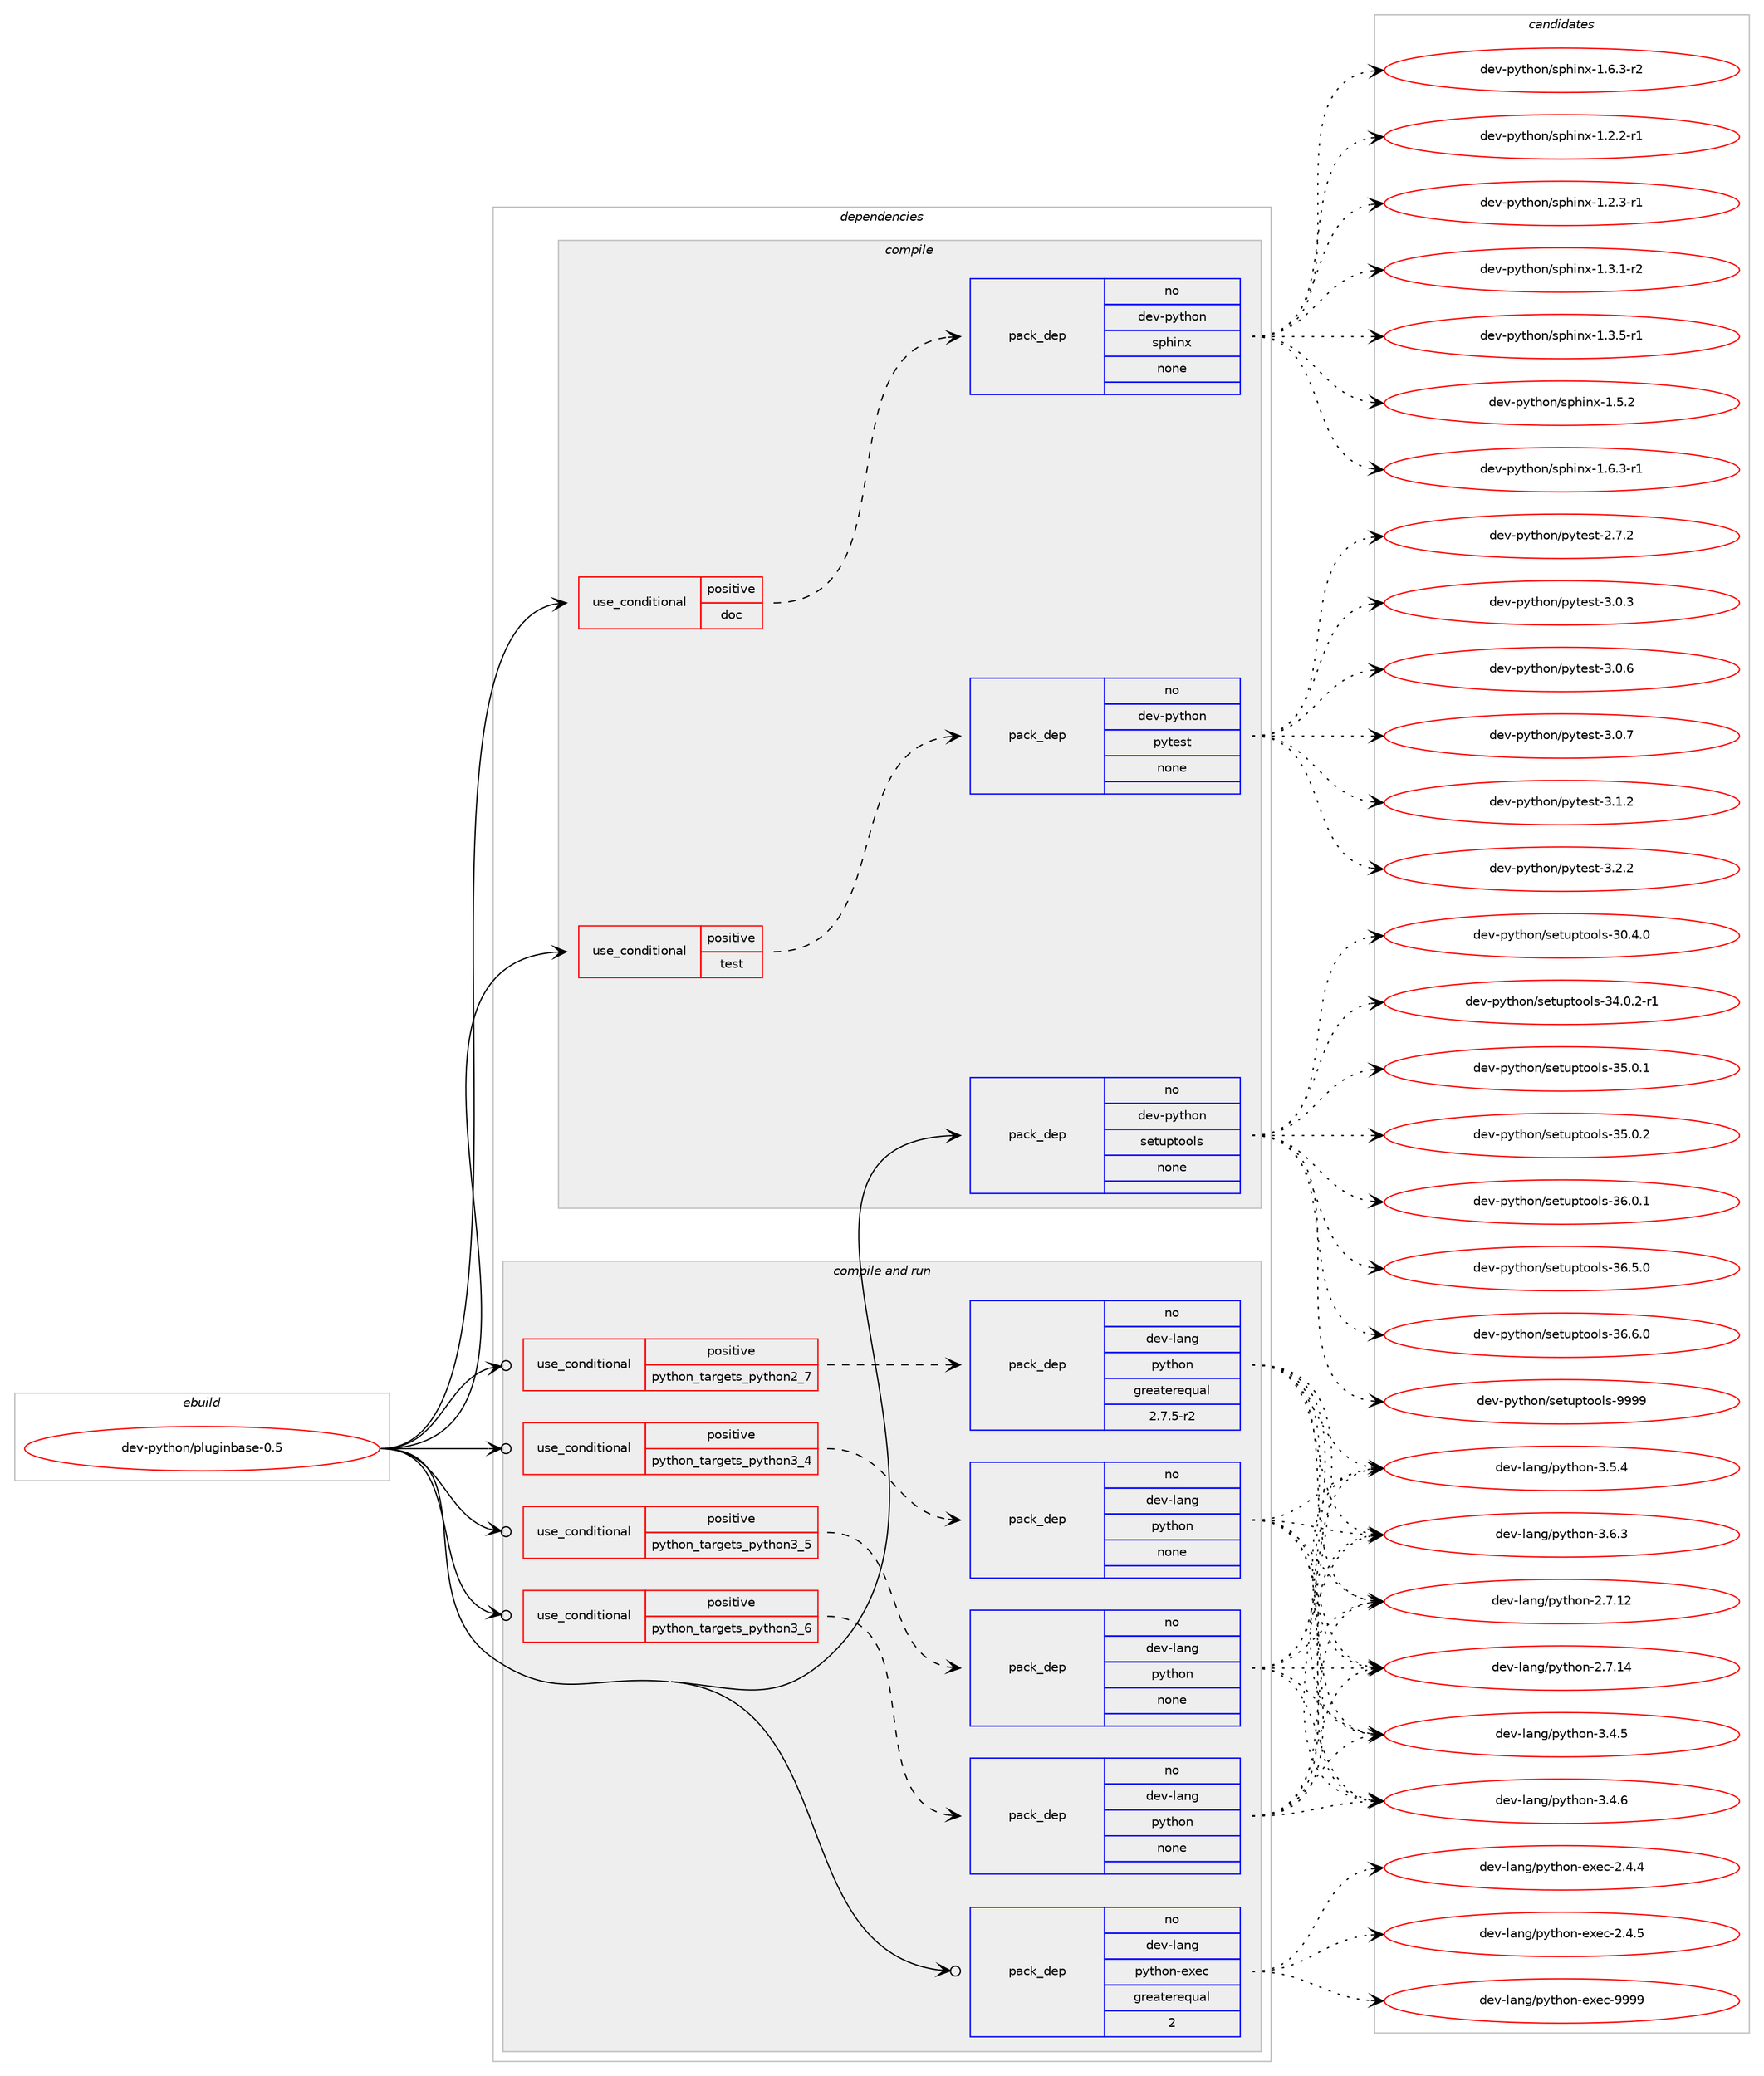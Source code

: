 digraph prolog {

# *************
# Graph options
# *************

newrank=true;
concentrate=true;
compound=true;
graph [rankdir=LR,fontname=Helvetica,fontsize=10,ranksep=1.5];#, ranksep=2.5, nodesep=0.2];
edge  [arrowhead=vee];
node  [fontname=Helvetica,fontsize=10];

# **********
# The ebuild
# **********

subgraph cluster_leftcol {
color=gray;
rank=same;
label=<<i>ebuild</i>>;
id [label="dev-python/pluginbase-0.5", color=red, width=4, href="../dev-python/pluginbase-0.5.svg"];
}

# ****************
# The dependencies
# ****************

subgraph cluster_midcol {
color=gray;
label=<<i>dependencies</i>>;
subgraph cluster_compile {
fillcolor="#eeeeee";
style=filled;
label=<<i>compile</i>>;
subgraph cond37398 {
dependency173482 [label=<<TABLE BORDER="0" CELLBORDER="1" CELLSPACING="0" CELLPADDING="4"><TR><TD ROWSPAN="3" CELLPADDING="10">use_conditional</TD></TR><TR><TD>positive</TD></TR><TR><TD>doc</TD></TR></TABLE>>, shape=none, color=red];
subgraph pack132177 {
dependency173483 [label=<<TABLE BORDER="0" CELLBORDER="1" CELLSPACING="0" CELLPADDING="4" WIDTH="220"><TR><TD ROWSPAN="6" CELLPADDING="30">pack_dep</TD></TR><TR><TD WIDTH="110">no</TD></TR><TR><TD>dev-python</TD></TR><TR><TD>sphinx</TD></TR><TR><TD>none</TD></TR><TR><TD></TD></TR></TABLE>>, shape=none, color=blue];
}
dependency173482:e -> dependency173483:w [weight=20,style="dashed",arrowhead="vee"];
}
id:e -> dependency173482:w [weight=20,style="solid",arrowhead="vee"];
subgraph cond37399 {
dependency173484 [label=<<TABLE BORDER="0" CELLBORDER="1" CELLSPACING="0" CELLPADDING="4"><TR><TD ROWSPAN="3" CELLPADDING="10">use_conditional</TD></TR><TR><TD>positive</TD></TR><TR><TD>test</TD></TR></TABLE>>, shape=none, color=red];
subgraph pack132178 {
dependency173485 [label=<<TABLE BORDER="0" CELLBORDER="1" CELLSPACING="0" CELLPADDING="4" WIDTH="220"><TR><TD ROWSPAN="6" CELLPADDING="30">pack_dep</TD></TR><TR><TD WIDTH="110">no</TD></TR><TR><TD>dev-python</TD></TR><TR><TD>pytest</TD></TR><TR><TD>none</TD></TR><TR><TD></TD></TR></TABLE>>, shape=none, color=blue];
}
dependency173484:e -> dependency173485:w [weight=20,style="dashed",arrowhead="vee"];
}
id:e -> dependency173484:w [weight=20,style="solid",arrowhead="vee"];
subgraph pack132179 {
dependency173486 [label=<<TABLE BORDER="0" CELLBORDER="1" CELLSPACING="0" CELLPADDING="4" WIDTH="220"><TR><TD ROWSPAN="6" CELLPADDING="30">pack_dep</TD></TR><TR><TD WIDTH="110">no</TD></TR><TR><TD>dev-python</TD></TR><TR><TD>setuptools</TD></TR><TR><TD>none</TD></TR><TR><TD></TD></TR></TABLE>>, shape=none, color=blue];
}
id:e -> dependency173486:w [weight=20,style="solid",arrowhead="vee"];
}
subgraph cluster_compileandrun {
fillcolor="#eeeeee";
style=filled;
label=<<i>compile and run</i>>;
subgraph cond37400 {
dependency173487 [label=<<TABLE BORDER="0" CELLBORDER="1" CELLSPACING="0" CELLPADDING="4"><TR><TD ROWSPAN="3" CELLPADDING="10">use_conditional</TD></TR><TR><TD>positive</TD></TR><TR><TD>python_targets_python2_7</TD></TR></TABLE>>, shape=none, color=red];
subgraph pack132180 {
dependency173488 [label=<<TABLE BORDER="0" CELLBORDER="1" CELLSPACING="0" CELLPADDING="4" WIDTH="220"><TR><TD ROWSPAN="6" CELLPADDING="30">pack_dep</TD></TR><TR><TD WIDTH="110">no</TD></TR><TR><TD>dev-lang</TD></TR><TR><TD>python</TD></TR><TR><TD>greaterequal</TD></TR><TR><TD>2.7.5-r2</TD></TR></TABLE>>, shape=none, color=blue];
}
dependency173487:e -> dependency173488:w [weight=20,style="dashed",arrowhead="vee"];
}
id:e -> dependency173487:w [weight=20,style="solid",arrowhead="odotvee"];
subgraph cond37401 {
dependency173489 [label=<<TABLE BORDER="0" CELLBORDER="1" CELLSPACING="0" CELLPADDING="4"><TR><TD ROWSPAN="3" CELLPADDING="10">use_conditional</TD></TR><TR><TD>positive</TD></TR><TR><TD>python_targets_python3_4</TD></TR></TABLE>>, shape=none, color=red];
subgraph pack132181 {
dependency173490 [label=<<TABLE BORDER="0" CELLBORDER="1" CELLSPACING="0" CELLPADDING="4" WIDTH="220"><TR><TD ROWSPAN="6" CELLPADDING="30">pack_dep</TD></TR><TR><TD WIDTH="110">no</TD></TR><TR><TD>dev-lang</TD></TR><TR><TD>python</TD></TR><TR><TD>none</TD></TR><TR><TD></TD></TR></TABLE>>, shape=none, color=blue];
}
dependency173489:e -> dependency173490:w [weight=20,style="dashed",arrowhead="vee"];
}
id:e -> dependency173489:w [weight=20,style="solid",arrowhead="odotvee"];
subgraph cond37402 {
dependency173491 [label=<<TABLE BORDER="0" CELLBORDER="1" CELLSPACING="0" CELLPADDING="4"><TR><TD ROWSPAN="3" CELLPADDING="10">use_conditional</TD></TR><TR><TD>positive</TD></TR><TR><TD>python_targets_python3_5</TD></TR></TABLE>>, shape=none, color=red];
subgraph pack132182 {
dependency173492 [label=<<TABLE BORDER="0" CELLBORDER="1" CELLSPACING="0" CELLPADDING="4" WIDTH="220"><TR><TD ROWSPAN="6" CELLPADDING="30">pack_dep</TD></TR><TR><TD WIDTH="110">no</TD></TR><TR><TD>dev-lang</TD></TR><TR><TD>python</TD></TR><TR><TD>none</TD></TR><TR><TD></TD></TR></TABLE>>, shape=none, color=blue];
}
dependency173491:e -> dependency173492:w [weight=20,style="dashed",arrowhead="vee"];
}
id:e -> dependency173491:w [weight=20,style="solid",arrowhead="odotvee"];
subgraph cond37403 {
dependency173493 [label=<<TABLE BORDER="0" CELLBORDER="1" CELLSPACING="0" CELLPADDING="4"><TR><TD ROWSPAN="3" CELLPADDING="10">use_conditional</TD></TR><TR><TD>positive</TD></TR><TR><TD>python_targets_python3_6</TD></TR></TABLE>>, shape=none, color=red];
subgraph pack132183 {
dependency173494 [label=<<TABLE BORDER="0" CELLBORDER="1" CELLSPACING="0" CELLPADDING="4" WIDTH="220"><TR><TD ROWSPAN="6" CELLPADDING="30">pack_dep</TD></TR><TR><TD WIDTH="110">no</TD></TR><TR><TD>dev-lang</TD></TR><TR><TD>python</TD></TR><TR><TD>none</TD></TR><TR><TD></TD></TR></TABLE>>, shape=none, color=blue];
}
dependency173493:e -> dependency173494:w [weight=20,style="dashed",arrowhead="vee"];
}
id:e -> dependency173493:w [weight=20,style="solid",arrowhead="odotvee"];
subgraph pack132184 {
dependency173495 [label=<<TABLE BORDER="0" CELLBORDER="1" CELLSPACING="0" CELLPADDING="4" WIDTH="220"><TR><TD ROWSPAN="6" CELLPADDING="30">pack_dep</TD></TR><TR><TD WIDTH="110">no</TD></TR><TR><TD>dev-lang</TD></TR><TR><TD>python-exec</TD></TR><TR><TD>greaterequal</TD></TR><TR><TD>2</TD></TR></TABLE>>, shape=none, color=blue];
}
id:e -> dependency173495:w [weight=20,style="solid",arrowhead="odotvee"];
}
subgraph cluster_run {
fillcolor="#eeeeee";
style=filled;
label=<<i>run</i>>;
}
}

# **************
# The candidates
# **************

subgraph cluster_choices {
rank=same;
color=gray;
label=<<i>candidates</i>>;

subgraph choice132177 {
color=black;
nodesep=1;
choice10010111845112121116104111110471151121041051101204549465046504511449 [label="dev-python/sphinx-1.2.2-r1", color=red, width=4,href="../dev-python/sphinx-1.2.2-r1.svg"];
choice10010111845112121116104111110471151121041051101204549465046514511449 [label="dev-python/sphinx-1.2.3-r1", color=red, width=4,href="../dev-python/sphinx-1.2.3-r1.svg"];
choice10010111845112121116104111110471151121041051101204549465146494511450 [label="dev-python/sphinx-1.3.1-r2", color=red, width=4,href="../dev-python/sphinx-1.3.1-r2.svg"];
choice10010111845112121116104111110471151121041051101204549465146534511449 [label="dev-python/sphinx-1.3.5-r1", color=red, width=4,href="../dev-python/sphinx-1.3.5-r1.svg"];
choice1001011184511212111610411111047115112104105110120454946534650 [label="dev-python/sphinx-1.5.2", color=red, width=4,href="../dev-python/sphinx-1.5.2.svg"];
choice10010111845112121116104111110471151121041051101204549465446514511449 [label="dev-python/sphinx-1.6.3-r1", color=red, width=4,href="../dev-python/sphinx-1.6.3-r1.svg"];
choice10010111845112121116104111110471151121041051101204549465446514511450 [label="dev-python/sphinx-1.6.3-r2", color=red, width=4,href="../dev-python/sphinx-1.6.3-r2.svg"];
dependency173483:e -> choice10010111845112121116104111110471151121041051101204549465046504511449:w [style=dotted,weight="100"];
dependency173483:e -> choice10010111845112121116104111110471151121041051101204549465046514511449:w [style=dotted,weight="100"];
dependency173483:e -> choice10010111845112121116104111110471151121041051101204549465146494511450:w [style=dotted,weight="100"];
dependency173483:e -> choice10010111845112121116104111110471151121041051101204549465146534511449:w [style=dotted,weight="100"];
dependency173483:e -> choice1001011184511212111610411111047115112104105110120454946534650:w [style=dotted,weight="100"];
dependency173483:e -> choice10010111845112121116104111110471151121041051101204549465446514511449:w [style=dotted,weight="100"];
dependency173483:e -> choice10010111845112121116104111110471151121041051101204549465446514511450:w [style=dotted,weight="100"];
}
subgraph choice132178 {
color=black;
nodesep=1;
choice1001011184511212111610411111047112121116101115116455046554650 [label="dev-python/pytest-2.7.2", color=red, width=4,href="../dev-python/pytest-2.7.2.svg"];
choice1001011184511212111610411111047112121116101115116455146484651 [label="dev-python/pytest-3.0.3", color=red, width=4,href="../dev-python/pytest-3.0.3.svg"];
choice1001011184511212111610411111047112121116101115116455146484654 [label="dev-python/pytest-3.0.6", color=red, width=4,href="../dev-python/pytest-3.0.6.svg"];
choice1001011184511212111610411111047112121116101115116455146484655 [label="dev-python/pytest-3.0.7", color=red, width=4,href="../dev-python/pytest-3.0.7.svg"];
choice1001011184511212111610411111047112121116101115116455146494650 [label="dev-python/pytest-3.1.2", color=red, width=4,href="../dev-python/pytest-3.1.2.svg"];
choice1001011184511212111610411111047112121116101115116455146504650 [label="dev-python/pytest-3.2.2", color=red, width=4,href="../dev-python/pytest-3.2.2.svg"];
dependency173485:e -> choice1001011184511212111610411111047112121116101115116455046554650:w [style=dotted,weight="100"];
dependency173485:e -> choice1001011184511212111610411111047112121116101115116455146484651:w [style=dotted,weight="100"];
dependency173485:e -> choice1001011184511212111610411111047112121116101115116455146484654:w [style=dotted,weight="100"];
dependency173485:e -> choice1001011184511212111610411111047112121116101115116455146484655:w [style=dotted,weight="100"];
dependency173485:e -> choice1001011184511212111610411111047112121116101115116455146494650:w [style=dotted,weight="100"];
dependency173485:e -> choice1001011184511212111610411111047112121116101115116455146504650:w [style=dotted,weight="100"];
}
subgraph choice132179 {
color=black;
nodesep=1;
choice100101118451121211161041111104711510111611711211611111110811545514846524648 [label="dev-python/setuptools-30.4.0", color=red, width=4,href="../dev-python/setuptools-30.4.0.svg"];
choice1001011184511212111610411111047115101116117112116111111108115455152464846504511449 [label="dev-python/setuptools-34.0.2-r1", color=red, width=4,href="../dev-python/setuptools-34.0.2-r1.svg"];
choice100101118451121211161041111104711510111611711211611111110811545515346484649 [label="dev-python/setuptools-35.0.1", color=red, width=4,href="../dev-python/setuptools-35.0.1.svg"];
choice100101118451121211161041111104711510111611711211611111110811545515346484650 [label="dev-python/setuptools-35.0.2", color=red, width=4,href="../dev-python/setuptools-35.0.2.svg"];
choice100101118451121211161041111104711510111611711211611111110811545515446484649 [label="dev-python/setuptools-36.0.1", color=red, width=4,href="../dev-python/setuptools-36.0.1.svg"];
choice100101118451121211161041111104711510111611711211611111110811545515446534648 [label="dev-python/setuptools-36.5.0", color=red, width=4,href="../dev-python/setuptools-36.5.0.svg"];
choice100101118451121211161041111104711510111611711211611111110811545515446544648 [label="dev-python/setuptools-36.6.0", color=red, width=4,href="../dev-python/setuptools-36.6.0.svg"];
choice10010111845112121116104111110471151011161171121161111111081154557575757 [label="dev-python/setuptools-9999", color=red, width=4,href="../dev-python/setuptools-9999.svg"];
dependency173486:e -> choice100101118451121211161041111104711510111611711211611111110811545514846524648:w [style=dotted,weight="100"];
dependency173486:e -> choice1001011184511212111610411111047115101116117112116111111108115455152464846504511449:w [style=dotted,weight="100"];
dependency173486:e -> choice100101118451121211161041111104711510111611711211611111110811545515346484649:w [style=dotted,weight="100"];
dependency173486:e -> choice100101118451121211161041111104711510111611711211611111110811545515346484650:w [style=dotted,weight="100"];
dependency173486:e -> choice100101118451121211161041111104711510111611711211611111110811545515446484649:w [style=dotted,weight="100"];
dependency173486:e -> choice100101118451121211161041111104711510111611711211611111110811545515446534648:w [style=dotted,weight="100"];
dependency173486:e -> choice100101118451121211161041111104711510111611711211611111110811545515446544648:w [style=dotted,weight="100"];
dependency173486:e -> choice10010111845112121116104111110471151011161171121161111111081154557575757:w [style=dotted,weight="100"];
}
subgraph choice132180 {
color=black;
nodesep=1;
choice10010111845108971101034711212111610411111045504655464950 [label="dev-lang/python-2.7.12", color=red, width=4,href="../dev-lang/python-2.7.12.svg"];
choice10010111845108971101034711212111610411111045504655464952 [label="dev-lang/python-2.7.14", color=red, width=4,href="../dev-lang/python-2.7.14.svg"];
choice100101118451089711010347112121116104111110455146524653 [label="dev-lang/python-3.4.5", color=red, width=4,href="../dev-lang/python-3.4.5.svg"];
choice100101118451089711010347112121116104111110455146524654 [label="dev-lang/python-3.4.6", color=red, width=4,href="../dev-lang/python-3.4.6.svg"];
choice100101118451089711010347112121116104111110455146534652 [label="dev-lang/python-3.5.4", color=red, width=4,href="../dev-lang/python-3.5.4.svg"];
choice100101118451089711010347112121116104111110455146544651 [label="dev-lang/python-3.6.3", color=red, width=4,href="../dev-lang/python-3.6.3.svg"];
dependency173488:e -> choice10010111845108971101034711212111610411111045504655464950:w [style=dotted,weight="100"];
dependency173488:e -> choice10010111845108971101034711212111610411111045504655464952:w [style=dotted,weight="100"];
dependency173488:e -> choice100101118451089711010347112121116104111110455146524653:w [style=dotted,weight="100"];
dependency173488:e -> choice100101118451089711010347112121116104111110455146524654:w [style=dotted,weight="100"];
dependency173488:e -> choice100101118451089711010347112121116104111110455146534652:w [style=dotted,weight="100"];
dependency173488:e -> choice100101118451089711010347112121116104111110455146544651:w [style=dotted,weight="100"];
}
subgraph choice132181 {
color=black;
nodesep=1;
choice10010111845108971101034711212111610411111045504655464950 [label="dev-lang/python-2.7.12", color=red, width=4,href="../dev-lang/python-2.7.12.svg"];
choice10010111845108971101034711212111610411111045504655464952 [label="dev-lang/python-2.7.14", color=red, width=4,href="../dev-lang/python-2.7.14.svg"];
choice100101118451089711010347112121116104111110455146524653 [label="dev-lang/python-3.4.5", color=red, width=4,href="../dev-lang/python-3.4.5.svg"];
choice100101118451089711010347112121116104111110455146524654 [label="dev-lang/python-3.4.6", color=red, width=4,href="../dev-lang/python-3.4.6.svg"];
choice100101118451089711010347112121116104111110455146534652 [label="dev-lang/python-3.5.4", color=red, width=4,href="../dev-lang/python-3.5.4.svg"];
choice100101118451089711010347112121116104111110455146544651 [label="dev-lang/python-3.6.3", color=red, width=4,href="../dev-lang/python-3.6.3.svg"];
dependency173490:e -> choice10010111845108971101034711212111610411111045504655464950:w [style=dotted,weight="100"];
dependency173490:e -> choice10010111845108971101034711212111610411111045504655464952:w [style=dotted,weight="100"];
dependency173490:e -> choice100101118451089711010347112121116104111110455146524653:w [style=dotted,weight="100"];
dependency173490:e -> choice100101118451089711010347112121116104111110455146524654:w [style=dotted,weight="100"];
dependency173490:e -> choice100101118451089711010347112121116104111110455146534652:w [style=dotted,weight="100"];
dependency173490:e -> choice100101118451089711010347112121116104111110455146544651:w [style=dotted,weight="100"];
}
subgraph choice132182 {
color=black;
nodesep=1;
choice10010111845108971101034711212111610411111045504655464950 [label="dev-lang/python-2.7.12", color=red, width=4,href="../dev-lang/python-2.7.12.svg"];
choice10010111845108971101034711212111610411111045504655464952 [label="dev-lang/python-2.7.14", color=red, width=4,href="../dev-lang/python-2.7.14.svg"];
choice100101118451089711010347112121116104111110455146524653 [label="dev-lang/python-3.4.5", color=red, width=4,href="../dev-lang/python-3.4.5.svg"];
choice100101118451089711010347112121116104111110455146524654 [label="dev-lang/python-3.4.6", color=red, width=4,href="../dev-lang/python-3.4.6.svg"];
choice100101118451089711010347112121116104111110455146534652 [label="dev-lang/python-3.5.4", color=red, width=4,href="../dev-lang/python-3.5.4.svg"];
choice100101118451089711010347112121116104111110455146544651 [label="dev-lang/python-3.6.3", color=red, width=4,href="../dev-lang/python-3.6.3.svg"];
dependency173492:e -> choice10010111845108971101034711212111610411111045504655464950:w [style=dotted,weight="100"];
dependency173492:e -> choice10010111845108971101034711212111610411111045504655464952:w [style=dotted,weight="100"];
dependency173492:e -> choice100101118451089711010347112121116104111110455146524653:w [style=dotted,weight="100"];
dependency173492:e -> choice100101118451089711010347112121116104111110455146524654:w [style=dotted,weight="100"];
dependency173492:e -> choice100101118451089711010347112121116104111110455146534652:w [style=dotted,weight="100"];
dependency173492:e -> choice100101118451089711010347112121116104111110455146544651:w [style=dotted,weight="100"];
}
subgraph choice132183 {
color=black;
nodesep=1;
choice10010111845108971101034711212111610411111045504655464950 [label="dev-lang/python-2.7.12", color=red, width=4,href="../dev-lang/python-2.7.12.svg"];
choice10010111845108971101034711212111610411111045504655464952 [label="dev-lang/python-2.7.14", color=red, width=4,href="../dev-lang/python-2.7.14.svg"];
choice100101118451089711010347112121116104111110455146524653 [label="dev-lang/python-3.4.5", color=red, width=4,href="../dev-lang/python-3.4.5.svg"];
choice100101118451089711010347112121116104111110455146524654 [label="dev-lang/python-3.4.6", color=red, width=4,href="../dev-lang/python-3.4.6.svg"];
choice100101118451089711010347112121116104111110455146534652 [label="dev-lang/python-3.5.4", color=red, width=4,href="../dev-lang/python-3.5.4.svg"];
choice100101118451089711010347112121116104111110455146544651 [label="dev-lang/python-3.6.3", color=red, width=4,href="../dev-lang/python-3.6.3.svg"];
dependency173494:e -> choice10010111845108971101034711212111610411111045504655464950:w [style=dotted,weight="100"];
dependency173494:e -> choice10010111845108971101034711212111610411111045504655464952:w [style=dotted,weight="100"];
dependency173494:e -> choice100101118451089711010347112121116104111110455146524653:w [style=dotted,weight="100"];
dependency173494:e -> choice100101118451089711010347112121116104111110455146524654:w [style=dotted,weight="100"];
dependency173494:e -> choice100101118451089711010347112121116104111110455146534652:w [style=dotted,weight="100"];
dependency173494:e -> choice100101118451089711010347112121116104111110455146544651:w [style=dotted,weight="100"];
}
subgraph choice132184 {
color=black;
nodesep=1;
choice1001011184510897110103471121211161041111104510112010199455046524652 [label="dev-lang/python-exec-2.4.4", color=red, width=4,href="../dev-lang/python-exec-2.4.4.svg"];
choice1001011184510897110103471121211161041111104510112010199455046524653 [label="dev-lang/python-exec-2.4.5", color=red, width=4,href="../dev-lang/python-exec-2.4.5.svg"];
choice10010111845108971101034711212111610411111045101120101994557575757 [label="dev-lang/python-exec-9999", color=red, width=4,href="../dev-lang/python-exec-9999.svg"];
dependency173495:e -> choice1001011184510897110103471121211161041111104510112010199455046524652:w [style=dotted,weight="100"];
dependency173495:e -> choice1001011184510897110103471121211161041111104510112010199455046524653:w [style=dotted,weight="100"];
dependency173495:e -> choice10010111845108971101034711212111610411111045101120101994557575757:w [style=dotted,weight="100"];
}
}

}
